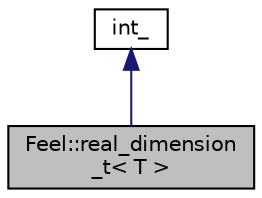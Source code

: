 digraph "Feel::real_dimension_t&lt; T &gt;"
{
 // LATEX_PDF_SIZE
  edge [fontname="Helvetica",fontsize="10",labelfontname="Helvetica",labelfontsize="10"];
  node [fontname="Helvetica",fontsize="10",shape=record];
  Node1 [label="Feel::real_dimension\l_t\< T \>",height=0.2,width=0.4,color="black", fillcolor="grey75", style="filled", fontcolor="black",tooltip=" "];
  Node2 -> Node1 [dir="back",color="midnightblue",fontsize="10",style="solid",fontname="Helvetica"];
  Node2 [label="int_",height=0.2,width=0.4,color="black", fillcolor="white", style="filled",URL="$classboost_1_1mpl_1_1int__.html",tooltip=" "];
}
